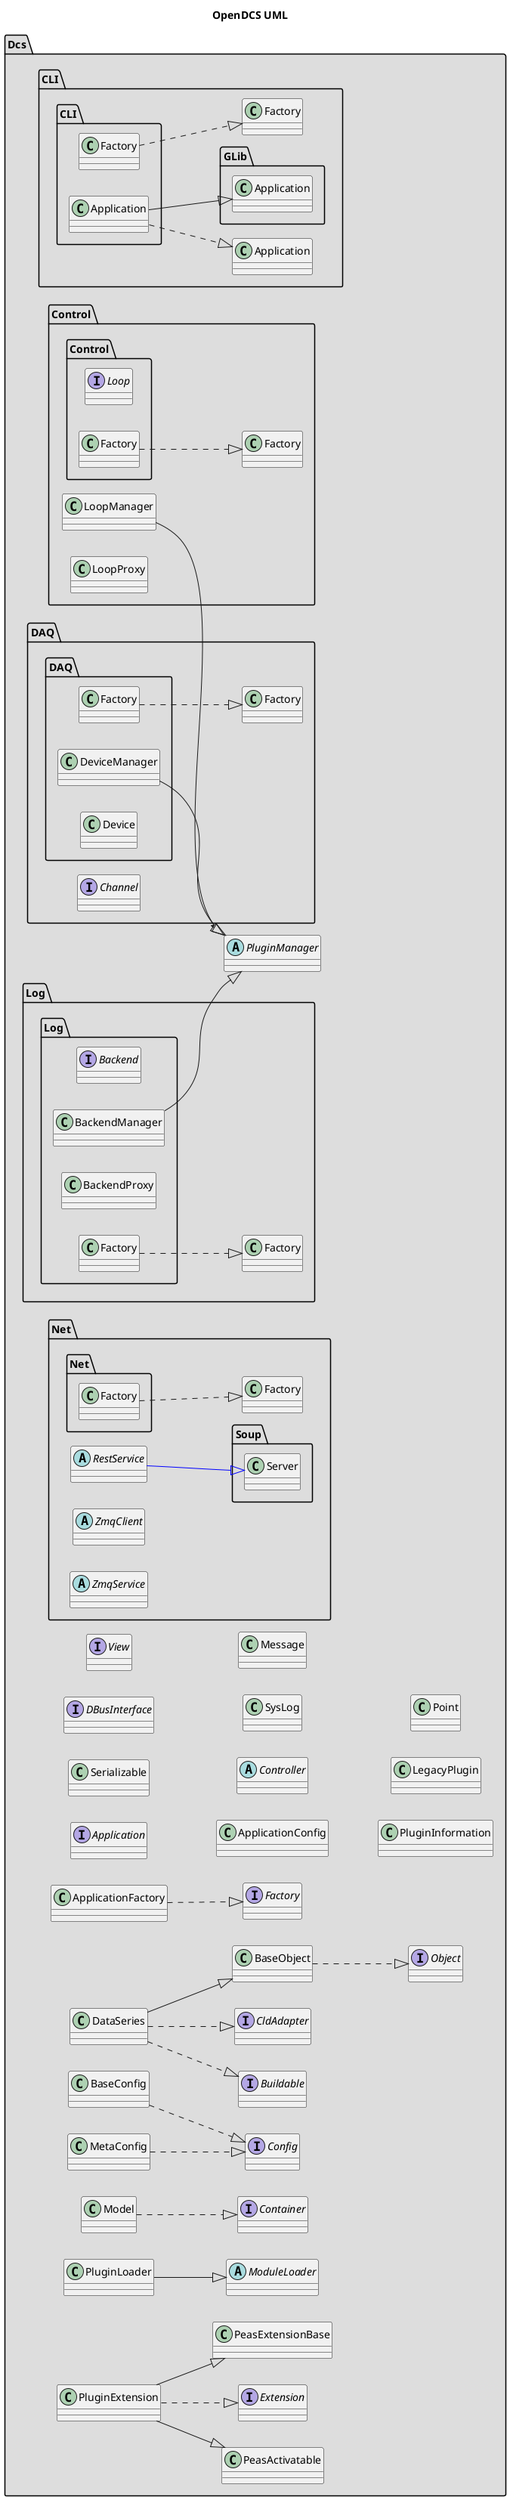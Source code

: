 @startuml

/' OpenDCS UML
 '
 ' Language: Vala
 '
 ' Because Vala uses public properties and can generate getters and setters
 ' using syntactic sugar any public property will be assumed to have an
 ' associated get/set. Other property cases will be documented.
 '
 ' If a class contains only properties and methods the separators will not be
 ' modified allowing plantuml to put each where they belong. In the case that
 ' the class contains signals and/or getters and setters it will use:
 '
 ' class Foo {
 '     int foo_prop
 '     -- signals --
 '     void foo_signal ()
 '     ---- ' force a blank line
 '     void foo_method ()
 '     .. get/set ..
 '     int get_foo_prop ()
 '     void set_foo_prop (int foo)
 ' }
 '/

title OpenDCS UML


package "Dcs" #DDDDDD {
left to right direction
    '
    'Enumerations
    '

    '
    ' Interfaces
    '
    '
    interface Application {
    }

    interface Factory {
    }

    interface Config {
    }

    interface Object {
    }

    interface Serializable {
    }

    interface Buildable {
    }

    interface CldAdapter {
    }

    interface Config {
    }

    interface Container {
    }

    interface DBusInterface {
    }

    interface Factory {
    }

    interface Extension {
    }

    interface View {
    }

    '
    ' Classes
    '

    class ApplicationConfig {
    }

    class ApplicationFactory {
    }

    class BaseConfig {
    }

    class BaseObject {
    }

    abstract class Controller {
    }

    class DataSeries {
    }

    class SysLog {
    }

    class Message {
    }

    class MetaConfig {
    }

    class Model {
    }

    abstract class ModuleLoader {
    }

    class PluginInformation {
    }

    class PluginLoader {
    }

    class PluginExtension {
    }

    abstract class PluginManager {
    }

    class LegacyPlugin {
    }

    class Point {
    }

    class Serializable {
    }

    '
    ' Associations
    '

    /'ApplicationConfig --|> GLib.Object'/
    /'ApplicationFactory --|> GLib.Object'/
    /'Application --|> GLib.Object'/
    /'BaseConfig --|> GLib.Object'/
    /'BaseObject --|> GLib.Object'/
    /'Controller --|> GLib.Object'/
    /'SysLog --|> GLib.Object'/
    /'Message --|> GLib.Object'/
    /'MetaConfig --|> GLib.Object'/
    /'Model --|> GLib.Object'/
    /'ModuleLoader --|> GLib.Object'/
    /'PluginInformation --|> GLib.Object'/
    ApplicationFactory ..|> Factory
    BaseConfig ..|> Config
    BaseObject ..|> Object
    DataSeries --|> BaseObject
    DataSeries ..|> Buildable
    DataSeries ..|> CldAdapter
    MetaConfig ..|> Config
    Model ..|> Container
    PluginLoader --|> ModuleLoader
    PluginExtension --|> PeasExtensionBase
    PluginExtension --|> PeasActivatable
    PluginExtension ..|> Extension


    '
    ' Notes
    '
    '

    package "CLI" {

        '
        ' Enumerations
        '

        '
        ' Interfaces
        '

        '
        ' Classes
        '

        class CLI.Application {
        }

        class CLI.Factory {
        }

        '
        ' Associations
        '
        CLI.Application ..|> Application
        CLI.Application --|> GLib.Application
        CLI.Factory ..|> Factory


        '
        ' Notes
        '
    }

    package "Control" {

        '
        ' Enumerations
        '

        '
        ' Interfaces
        '

        interface Control.Loop {
        }

        '
        ' Classes
        '

        class Control.Factory {
        }

        class LoopManager {
        }

        class LoopProxy {
        }

        '
        ' Associations
        '

        Control.Factory ..|> Factory
        LoopManager --|> PluginManager

        '
        ' Notes
        '
    }

    package "DAQ" {

        '
        ' Enumerations
        '

        '
        ' Interfaces
        '

        interface Channel {
        }

        '
        ' Classes
        '

        class DAQ.Factory {
        }

        class DAQ.DeviceManager {
        }

        class DAQ.Device {
        }

        '
        ' Associations
        '

        DAQ.Factory ..|> Factory
        DAQ.DeviceManager --|> PluginManager

        '
        ' Notes
        '
    }

    package "Log" {

        '
        ' Enumerations
        '

        '
        ' Interfaces
        '

        interface Log.Backend {
        }

        '
        ' Classes
        '

        class Log.Factory {
        }

        class Log.BackendProxy {
        }

        class Log.BackendManager {
        }

        '
        ' Associations
        '

        Log.Factory ..|> Factory
        Log.BackendManager --|> PluginManager

        '
        ' Notes
        '
    }

    package "Net" {

        '
        ' Enumerations
        '

        '
        ' Interfaces
        '


        '
        ' Classes
        '

        class Net.Factory {
        }

        abstract class RestService {
        }

        abstract class ZmqClient {
        }

        abstract class ZmqService {
        }

        '
        ' Associations
        '

        Net.Factory ..|> Factory
        RestService --|> Soup.Server #blue

        '
        ' Notes
        '


    }
}
@enduml
